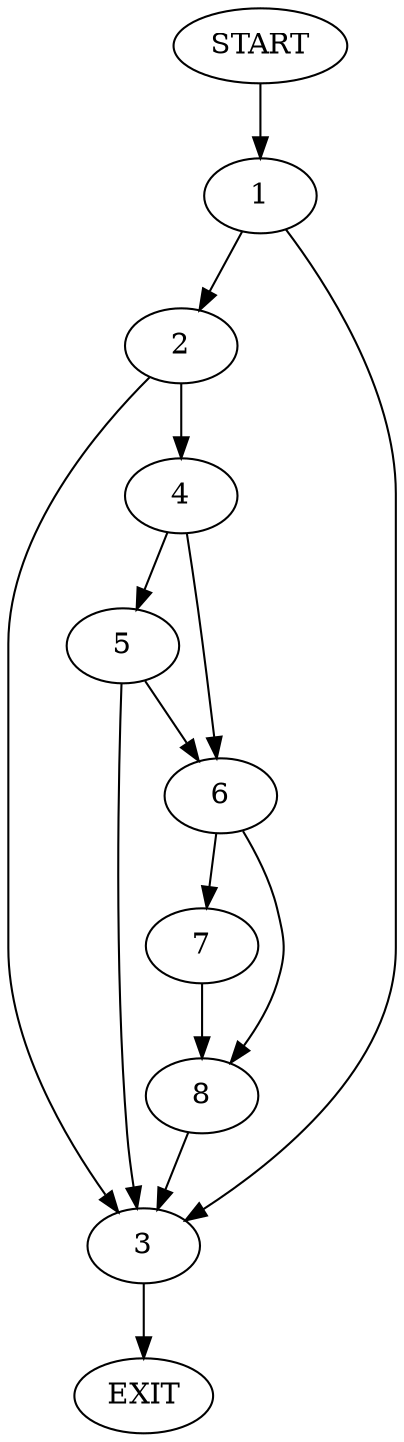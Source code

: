 digraph {
0 [label="START"]
9 [label="EXIT"]
0 -> 1
1 -> 2
1 -> 3
3 -> 9
2 -> 4
2 -> 3
4 -> 5
4 -> 6
5 -> 6
5 -> 3
6 -> 7
6 -> 8
7 -> 8
8 -> 3
}
